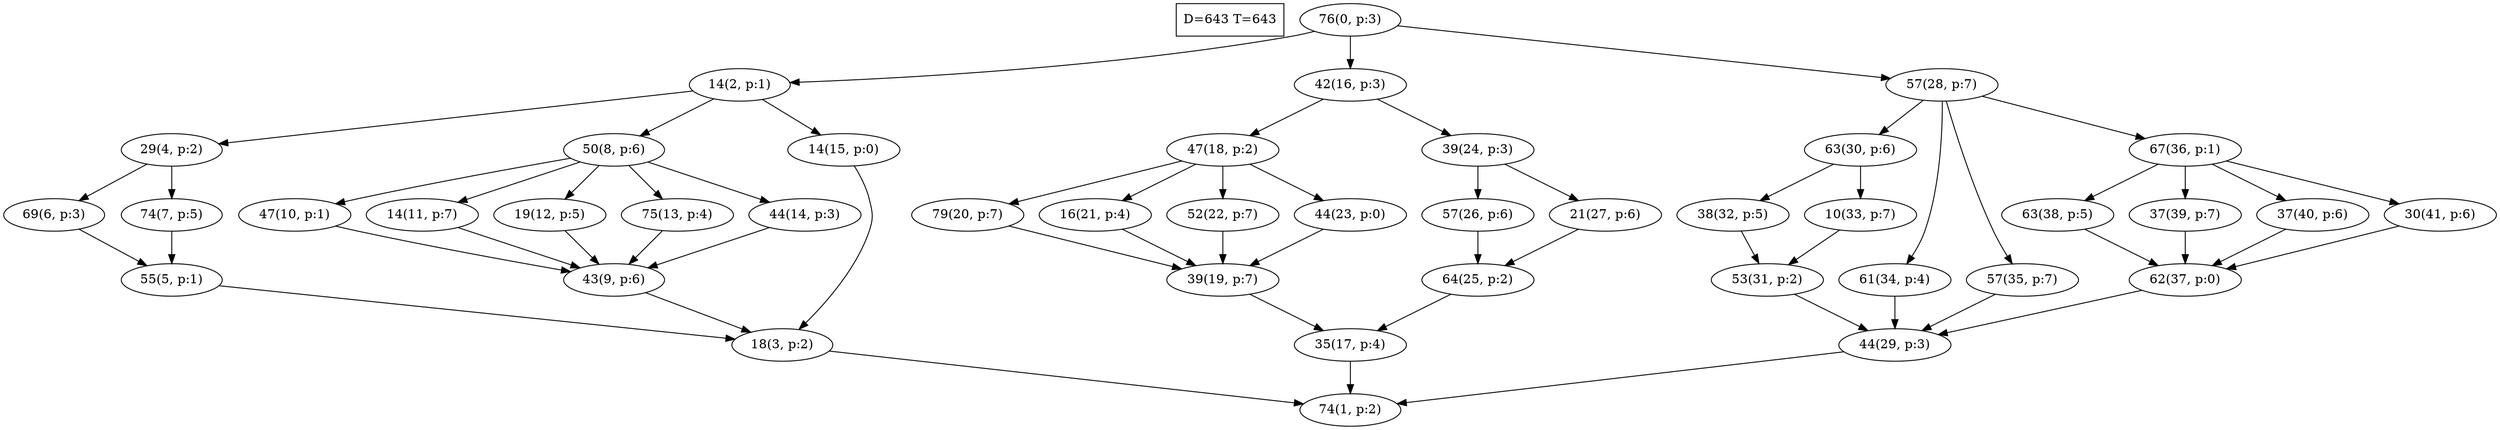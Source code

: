 digraph Task {
i [shape=box, label="D=643 T=643"]; 
0 [label="76(0, p:3)"];
1 [label="74(1, p:2)"];
2 [label="14(2, p:1)"];
3 [label="18(3, p:2)"];
4 [label="29(4, p:2)"];
5 [label="55(5, p:1)"];
6 [label="69(6, p:3)"];
7 [label="74(7, p:5)"];
8 [label="50(8, p:6)"];
9 [label="43(9, p:6)"];
10 [label="47(10, p:1)"];
11 [label="14(11, p:7)"];
12 [label="19(12, p:5)"];
13 [label="75(13, p:4)"];
14 [label="44(14, p:3)"];
15 [label="14(15, p:0)"];
16 [label="42(16, p:3)"];
17 [label="35(17, p:4)"];
18 [label="47(18, p:2)"];
19 [label="39(19, p:7)"];
20 [label="79(20, p:7)"];
21 [label="16(21, p:4)"];
22 [label="52(22, p:7)"];
23 [label="44(23, p:0)"];
24 [label="39(24, p:3)"];
25 [label="64(25, p:2)"];
26 [label="57(26, p:6)"];
27 [label="21(27, p:6)"];
28 [label="57(28, p:7)"];
29 [label="44(29, p:3)"];
30 [label="63(30, p:6)"];
31 [label="53(31, p:2)"];
32 [label="38(32, p:5)"];
33 [label="10(33, p:7)"];
34 [label="61(34, p:4)"];
35 [label="57(35, p:7)"];
36 [label="67(36, p:1)"];
37 [label="62(37, p:0)"];
38 [label="63(38, p:5)"];
39 [label="37(39, p:7)"];
40 [label="37(40, p:6)"];
41 [label="30(41, p:6)"];
0 -> 2;
0 -> 16;
0 -> 28;
2 -> 4;
2 -> 8;
2 -> 15;
3 -> 1;
4 -> 6;
4 -> 7;
5 -> 3;
6 -> 5;
7 -> 5;
8 -> 10;
8 -> 11;
8 -> 12;
8 -> 13;
8 -> 14;
9 -> 3;
10 -> 9;
11 -> 9;
12 -> 9;
13 -> 9;
14 -> 9;
15 -> 3;
16 -> 18;
16 -> 24;
17 -> 1;
18 -> 20;
18 -> 21;
18 -> 22;
18 -> 23;
19 -> 17;
20 -> 19;
21 -> 19;
22 -> 19;
23 -> 19;
24 -> 26;
24 -> 27;
25 -> 17;
26 -> 25;
27 -> 25;
28 -> 30;
28 -> 34;
28 -> 35;
28 -> 36;
29 -> 1;
30 -> 32;
30 -> 33;
31 -> 29;
32 -> 31;
33 -> 31;
34 -> 29;
35 -> 29;
36 -> 38;
36 -> 39;
36 -> 40;
36 -> 41;
37 -> 29;
38 -> 37;
39 -> 37;
40 -> 37;
41 -> 37;
}